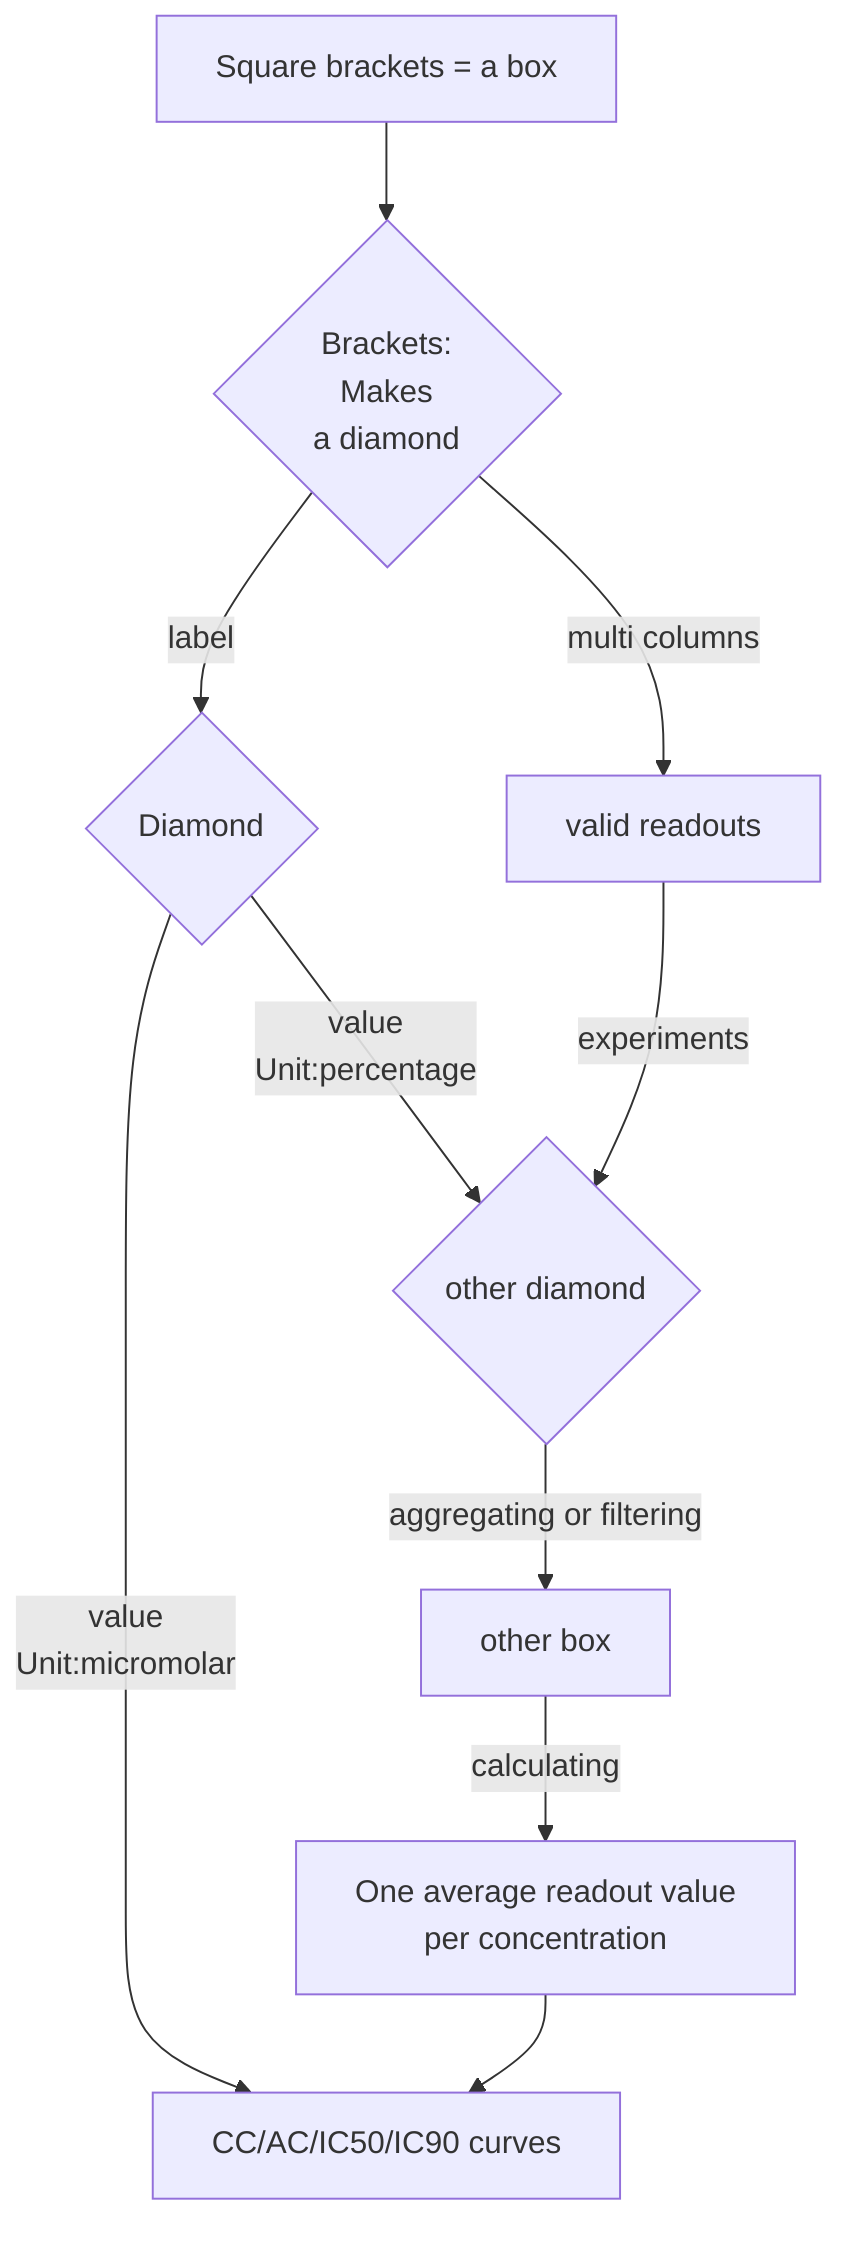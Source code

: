 graph TD

    A[Square brackets = a box]-->B{Brackets: <br>Makes<br> a diamond}
    B-->|label|V{Diamond}
    V-->|value <br> Unit:percentage|D
    V-->|value <br> Unit:micromolar|F
    B-->|multi columns|C[valid readouts]
    C-->|experiments|D{other diamond}
    D-->|aggregating or filtering|E[other box]
    E--> |calculating|G[One average readout value <br> per concentration]
    G-->F[CC/AC/IC50/IC90 curves]